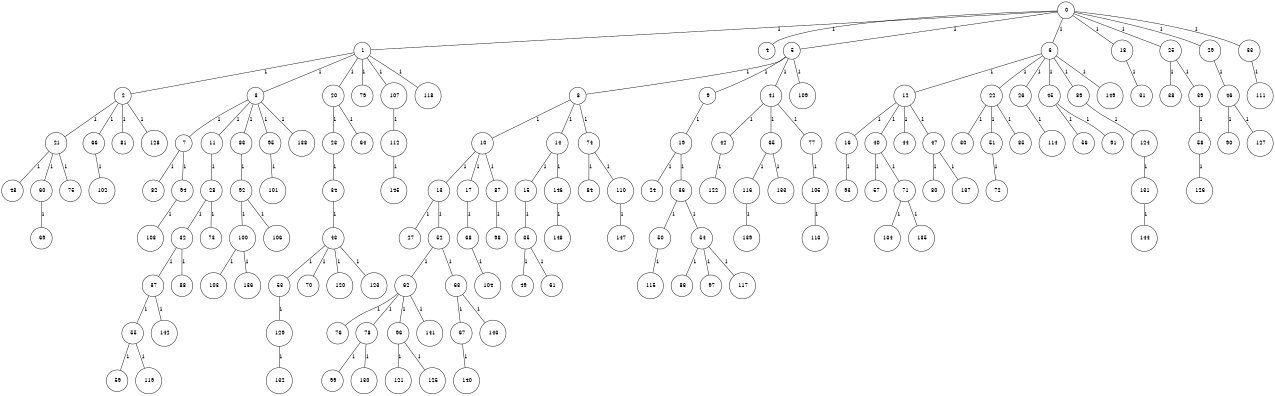 graph G {
size="8.5,11;"
ratio = "expand;"
fixedsize="true;"
overlap="scale;"
node[shape=circle,width=.12,hight=.12,fontsize=12]
edge[fontsize=12]

0[label=" 0" color=black, pos="2.0165623,0.27513738!"];
1[label=" 1" color=black, pos="2.229858,1.3948589!"];
2[label=" 2" color=black, pos="2.8695243,0.90787682!"];
3[label=" 3" color=black, pos="0.67745845,2.617647!"];
4[label=" 4" color=black, pos="0.1491146,0.5050571!"];
5[label=" 5" color=black, pos="2.5706132,2.4137149!"];
6[label=" 6" color=black, pos="1.4960931,2.303503!"];
7[label=" 7" color=black, pos="2.7572523,1.6017161!"];
8[label=" 8" color=black, pos="0.17346775,1.8390622!"];
9[label=" 9" color=black, pos="0.46511902,0.38353328!"];
10[label=" 10" color=black, pos="1.5329836,0.9251065!"];
11[label=" 11" color=black, pos="0.47470234,2.0358929!"];
12[label=" 12" color=black, pos="1.3121087,0.48969371!"];
13[label=" 13" color=black, pos="1.9054822,0.23966494!"];
14[label=" 14" color=black, pos="1.4220055,2.6647388!"];
15[label=" 15" color=black, pos="2.1695618,1.9530724!"];
16[label=" 16" color=black, pos="2.1433083,0.74635531!"];
17[label=" 17" color=black, pos="0.026055764,0.94307061!"];
18[label=" 18" color=black, pos="0.42129868,0.76948141!"];
19[label=" 19" color=black, pos="0.41093063,0.51981796!"];
20[label=" 20" color=black, pos="2.3463243,2.6057613!"];
21[label=" 21" color=black, pos="1.9129203,1.6533817!"];
22[label=" 22" color=black, pos="0.38859416,2.5141837!"];
23[label=" 23" color=black, pos="2.5845754,2.9011855!"];
24[label=" 24" color=black, pos="0.25939075,0.33631103!"];
25[label=" 25" color=black, pos="0.77742936,2.8444859!"];
26[label=" 26" color=black, pos="2.1475588,2.0947291!"];
27[label=" 27" color=black, pos="1.4193416,1.2815287!"];
28[label=" 28" color=black, pos="1.6240587,1.0174723!"];
29[label=" 29" color=black, pos="0.73271621,2.8719048!"];
30[label=" 30" color=black, pos="1.9889745,1.6794663!"];
31[label=" 31" color=black, pos="2.8533446,0.30143358!"];
32[label=" 32" color=black, pos="0.22819254,1.3981819!"];
33[label=" 33" color=black, pos="0.91712625,2.2043499!"];
34[label=" 34" color=black, pos="1.8566351,1.6231744!"];
35[label=" 35" color=black, pos="2.913626,1.0416425!"];
36[label=" 36" color=black, pos="1.7919931,0.074663757!"];
37[label=" 37" color=black, pos="0.72996879,1.6460197!"];
38[label=" 38" color=black, pos="1.3326571,0.29249319!"];
39[label=" 39" color=black, pos="2.9061378,1.2987372!"];
40[label=" 40" color=black, pos="2.2316714,1.1399522!"];
41[label=" 41" color=black, pos="2.9395868,2.2134826!"];
42[label=" 42" color=black, pos="2.6433812,2.0721985!"];
43[label=" 43" color=black, pos="2.7413602,1.094692!"];
44[label=" 44" color=black, pos="2.1729558,0.058062616!"];
45[label=" 45" color=black, pos="1.1159243,0.62186787!"];
46[label=" 46" color=black, pos="2.0295683,0.63458323!"];
47[label=" 47" color=black, pos="2.5082878,0.070036432!"];
48[label=" 48" color=black, pos="1.6302394,2.8887568!"];
49[label=" 49" color=black, pos="0.55429083,0.36604817!"];
50[label=" 50" color=black, pos="1.9388965,2.7546792!"];
51[label=" 51" color=black, pos="0.5520877,2.2136099!"];
52[label=" 52" color=black, pos="1.018727,2.6279681!"];
53[label=" 53" color=black, pos="0.97575485,1.5832328!"];
54[label=" 54" color=black, pos="1.164197,0.94102929!"];
55[label=" 55" color=black, pos="2.1511364,0.41244401!"];
56[label=" 56" color=black, pos="2.2210544,2.3512021!"];
57[label=" 57" color=black, pos="0.40344031,0.97301722!"];
58[label=" 58" color=black, pos="2.155497,0.022593434!"];
59[label=" 59" color=black, pos="2.5770677,1.4326282!"];
60[label=" 60" color=black, pos="1.5078759,2.730446!"];
61[label=" 61" color=black, pos="1.3104322,2.4889539!"];
62[label=" 62" color=black, pos="0.53149484,1.1471139!"];
63[label=" 63" color=black, pos="2.4410489,1.4640071!"];
64[label=" 64" color=black, pos="0.8607588,2.4374485!"];
65[label=" 65" color=black, pos="1.5324595,0.6065359!"];
66[label=" 66" color=black, pos="2.1381622,1.3955411!"];
67[label=" 67" color=black, pos="2.8653327,1.3110246!"];
68[label=" 68" color=black, pos="2.8887655,0.85683931!"];
69[label=" 69" color=black, pos="1.3551495,0.67382681!"];
70[label=" 70" color=black, pos="0.77577644,0.56927553!"];
71[label=" 71" color=black, pos="2.3804987,0.87892869!"];
72[label=" 72" color=black, pos="0.84849179,1.5054566!"];
73[label=" 73" color=black, pos="2.726843,2.0689077!"];
74[label=" 74" color=black, pos="2.7411218,1.5802351!"];
75[label=" 75" color=black, pos="2.2926181,1.9796631!"];
76[label=" 76" color=black, pos="0.93273038,0.38058133!"];
77[label=" 77" color=black, pos="2.1822957,2.1745241!"];
78[label=" 78" color=black, pos="0.8753489,1.1748975!"];
79[label=" 79" color=black, pos="2.7770823,0.49710511!"];
80[label=" 80" color=black, pos="1.3702034,1.0065253!"];
81[label=" 81" color=black, pos="0.11455423,1.9620515!"];
82[label=" 82" color=black, pos="2.5398819,1.4621306!"];
83[label=" 83" color=black, pos="1.4335464,0.013883647!"];
84[label=" 84" color=black, pos="0.27829615,0.65415663!"];
85[label=" 85" color=black, pos="2.4488731,0.4186639!"];
86[label=" 86" color=black, pos="0.57248046,1.5800696!"];
87[label=" 87" color=black, pos="0.64738755,2.9751368!"];
88[label=" 88" color=black, pos="2.0797364,1.1146373!"];
89[label=" 89" color=black, pos="1.0570952,2.0499668!"];
90[label=" 90" color=black, pos="1.6189755,1.4294771!"];
91[label=" 91" color=black, pos="2.9538911,1.4187987!"];
92[label=" 92" color=black, pos="0.83782569,0.69277907!"];
93[label=" 93" color=black, pos="2.9016361,0.61092082!"];
94[label=" 94" color=black, pos="2.7050044,2.8236793!"];
95[label=" 95" color=black, pos="2.2681652,0.36998285!"];
96[label=" 96" color=black, pos="1.7804783,2.5421923!"];
97[label=" 97" color=black, pos="1.561309,0.43455054!"];
98[label=" 98" color=black, pos="0.10425642,2.2328064!"];
99[label=" 99" color=black, pos="0.30738833,1.2903348!"];
100[label=" 100" color=black, pos="1.7245604,0.43191282!"];
101[label=" 101" color=black, pos="2.0945568,0.10031299!"];
102[label=" 102" color=black, pos="1.2338241,0.1519531!"];
103[label=" 103" color=black, pos="1.7228084,1.8498908!"];
104[label=" 104" color=black, pos="2.0065561,2.3408601!"];
105[label=" 105" color=black, pos="0.98424217,0.74814961!"];
106[label=" 106" color=black, pos="1.6394383,2.1466461!"];
107[label=" 107" color=black, pos="2.6325611,1.0920406!"];
108[label=" 108" color=black, pos="0.42009479,2.9833179!"];
109[label=" 109" color=black, pos="2.5667871,1.3142128!"];
110[label=" 110" color=black, pos="0.0076232031,2.3026004!"];
111[label=" 111" color=black, pos="1.9881019,1.2337182!"];
112[label=" 112" color=black, pos="2.5445744,0.56252308!"];
113[label=" 113" color=black, pos="1.349989,1.6173151!"];
114[label=" 114" color=black, pos="2.2916287,1.9362538!"];
115[label=" 115" color=black, pos="2.2009422,0.2813113!"];
116[label=" 116" color=black, pos="0.55224787,0.13568863!"];
117[label=" 117" color=black, pos="0.34826018,0.91964609!"];
118[label=" 118" color=black, pos="0.91606737,2.086315!"];
119[label=" 119" color=black, pos="1.3747377,2.8988272!"];
120[label=" 120" color=black, pos="0.8946115,1.4481286!"];
121[label=" 121" color=black, pos="1.772023,0.23402773!"];
122[label=" 122" color=black, pos="1.829405,0.98784151!"];
123[label=" 123" color=black, pos="0.198576,2.6513842!"];
124[label=" 124" color=black, pos="0.53378205,0.86985881!"];
125[label=" 125" color=black, pos="0.23697431,2.2379256!"];
126[label=" 126" color=black, pos="2.0117514,2.0572109!"];
127[label=" 127" color=black, pos="0.64427373,2.3058012!"];
128[label=" 128" color=black, pos="0.41738842,1.7834857!"];
129[label=" 129" color=black, pos="2.8193736,0.25306309!"];
130[label=" 130" color=black, pos="1.187795,0.67912584!"];
131[label=" 131" color=black, pos="2.5100574,2.1371949!"];
132[label=" 132" color=black, pos="2.1175829,2.9258817!"];
133[label=" 133" color=black, pos="2.7965586,0.50759893!"];
134[label=" 134" color=black, pos="1.4880478,2.194799!"];
135[label=" 135" color=black, pos="0.52084797,1.6712068!"];
136[label=" 136" color=black, pos="0.25453001,2.1276478!"];
137[label=" 137" color=black, pos="2.4722059,0.72268217!"];
138[label=" 138" color=black, pos="1.6216155,2.0463719!"];
139[label=" 139" color=black, pos="2.7323181,2.1755123!"];
140[label=" 140" color=black, pos="2.1906205,0.20445827!"];
141[label=" 141" color=black, pos="1.2652012,2.795489!"];
142[label=" 142" color=black, pos="2.276867,1.8855706!"];
143[label=" 143" color=black, pos="1.4908882,2.7359514!"];
144[label=" 144" color=black, pos="1.0114699,1.8193218!"];
145[label=" 145" color=black, pos="2.2443101,1.1436768!"];
146[label=" 146" color=black, pos="1.943812,2.9975984!"];
147[label=" 147" color=black, pos="2.3736156,2.5260311!"];
148[label=" 148" color=black, pos="2.2745047,2.5514151!"];
149[label=" 149" color=black, pos="0.44254657,2.292955!"];
0--1[label="1"]
0--4[label="1"]
0--5[label="1"]
0--6[label="1"]
0--18[label="1"]
0--25[label="1"]
0--29[label="1"]
0--33[label="1"]
1--2[label="1"]
1--3[label="1"]
1--20[label="1"]
1--79[label="1"]
1--107[label="1"]
1--118[label="1"]
2--21[label="1"]
2--66[label="1"]
2--81[label="1"]
2--128[label="1"]
3--7[label="1"]
3--11[label="1"]
3--83[label="1"]
3--95[label="1"]
3--138[label="1"]
5--8[label="1"]
5--9[label="1"]
5--41[label="1"]
5--109[label="1"]
6--12[label="1"]
6--22[label="1"]
6--26[label="1"]
6--45[label="1"]
6--89[label="1"]
6--149[label="1"]
7--82[label="1"]
7--94[label="1"]
8--10[label="1"]
8--14[label="1"]
8--74[label="1"]
9--19[label="1"]
10--13[label="1"]
10--17[label="1"]
10--87[label="1"]
11--28[label="1"]
12--16[label="1"]
12--40[label="1"]
12--44[label="1"]
12--47[label="1"]
13--27[label="1"]
13--52[label="1"]
14--15[label="1"]
14--146[label="1"]
15--35[label="1"]
16--93[label="1"]
17--68[label="1"]
18--31[label="1"]
19--24[label="1"]
19--36[label="1"]
20--23[label="1"]
20--64[label="1"]
21--48[label="1"]
21--60[label="1"]
21--75[label="1"]
22--30[label="1"]
22--51[label="1"]
22--85[label="1"]
23--34[label="1"]
25--38[label="1"]
25--39[label="1"]
26--114[label="1"]
28--32[label="1"]
28--73[label="1"]
29--46[label="1"]
32--37[label="1"]
32--88[label="1"]
33--111[label="1"]
34--43[label="1"]
35--49[label="1"]
35--61[label="1"]
36--50[label="1"]
36--54[label="1"]
37--55[label="1"]
37--142[label="1"]
39--58[label="1"]
40--57[label="1"]
40--71[label="1"]
41--42[label="1"]
41--65[label="1"]
41--77[label="1"]
42--122[label="1"]
43--53[label="1"]
43--70[label="1"]
43--120[label="1"]
43--123[label="1"]
45--56[label="1"]
45--91[label="1"]
46--90[label="1"]
46--127[label="1"]
47--80[label="1"]
47--137[label="1"]
50--115[label="1"]
51--72[label="1"]
52--62[label="1"]
52--63[label="1"]
53--129[label="1"]
54--86[label="1"]
54--97[label="1"]
54--117[label="1"]
55--59[label="1"]
55--119[label="1"]
58--126[label="1"]
60--69[label="1"]
62--76[label="1"]
62--78[label="1"]
62--96[label="1"]
62--141[label="1"]
63--67[label="1"]
63--143[label="1"]
65--116[label="1"]
65--133[label="1"]
66--102[label="1"]
67--140[label="1"]
68--104[label="1"]
71--134[label="1"]
71--135[label="1"]
74--84[label="1"]
74--110[label="1"]
77--105[label="1"]
78--99[label="1"]
78--130[label="1"]
83--92[label="1"]
87--98[label="1"]
89--124[label="1"]
92--100[label="1"]
92--106[label="1"]
94--108[label="1"]
95--101[label="1"]
96--121[label="1"]
96--125[label="1"]
100--103[label="1"]
100--136[label="1"]
105--113[label="1"]
107--112[label="1"]
110--147[label="1"]
112--145[label="1"]
116--139[label="1"]
124--131[label="1"]
129--132[label="1"]
131--144[label="1"]
146--148[label="1"]

}
